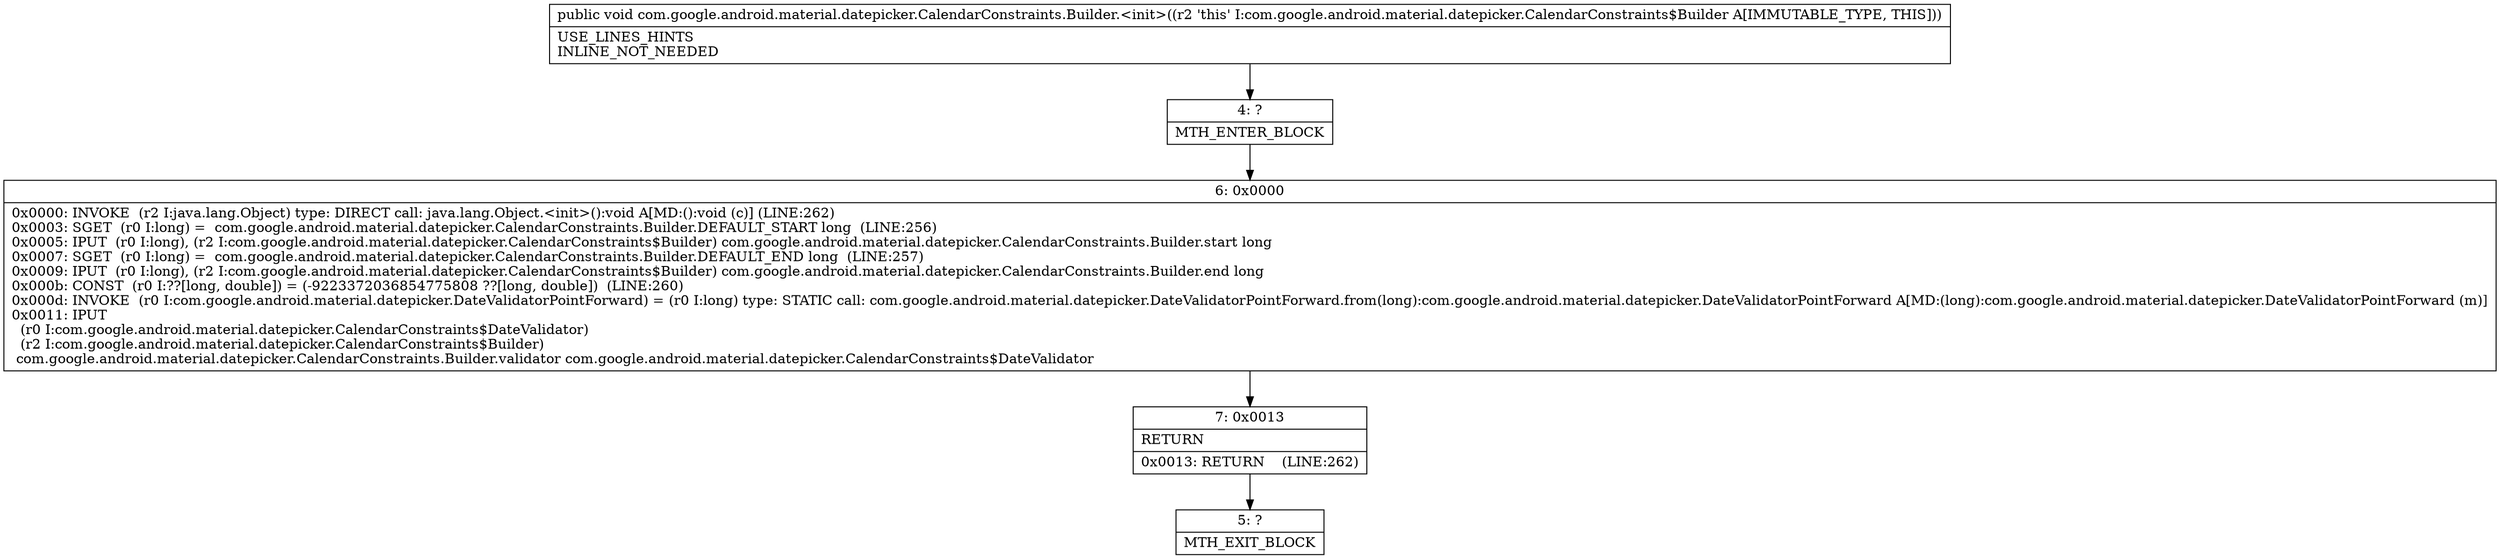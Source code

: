 digraph "CFG forcom.google.android.material.datepicker.CalendarConstraints.Builder.\<init\>()V" {
Node_4 [shape=record,label="{4\:\ ?|MTH_ENTER_BLOCK\l}"];
Node_6 [shape=record,label="{6\:\ 0x0000|0x0000: INVOKE  (r2 I:java.lang.Object) type: DIRECT call: java.lang.Object.\<init\>():void A[MD:():void (c)] (LINE:262)\l0x0003: SGET  (r0 I:long) =  com.google.android.material.datepicker.CalendarConstraints.Builder.DEFAULT_START long  (LINE:256)\l0x0005: IPUT  (r0 I:long), (r2 I:com.google.android.material.datepicker.CalendarConstraints$Builder) com.google.android.material.datepicker.CalendarConstraints.Builder.start long \l0x0007: SGET  (r0 I:long) =  com.google.android.material.datepicker.CalendarConstraints.Builder.DEFAULT_END long  (LINE:257)\l0x0009: IPUT  (r0 I:long), (r2 I:com.google.android.material.datepicker.CalendarConstraints$Builder) com.google.android.material.datepicker.CalendarConstraints.Builder.end long \l0x000b: CONST  (r0 I:??[long, double]) = (\-9223372036854775808 ??[long, double])  (LINE:260)\l0x000d: INVOKE  (r0 I:com.google.android.material.datepicker.DateValidatorPointForward) = (r0 I:long) type: STATIC call: com.google.android.material.datepicker.DateValidatorPointForward.from(long):com.google.android.material.datepicker.DateValidatorPointForward A[MD:(long):com.google.android.material.datepicker.DateValidatorPointForward (m)]\l0x0011: IPUT  \l  (r0 I:com.google.android.material.datepicker.CalendarConstraints$DateValidator)\l  (r2 I:com.google.android.material.datepicker.CalendarConstraints$Builder)\l com.google.android.material.datepicker.CalendarConstraints.Builder.validator com.google.android.material.datepicker.CalendarConstraints$DateValidator \l}"];
Node_7 [shape=record,label="{7\:\ 0x0013|RETURN\l|0x0013: RETURN    (LINE:262)\l}"];
Node_5 [shape=record,label="{5\:\ ?|MTH_EXIT_BLOCK\l}"];
MethodNode[shape=record,label="{public void com.google.android.material.datepicker.CalendarConstraints.Builder.\<init\>((r2 'this' I:com.google.android.material.datepicker.CalendarConstraints$Builder A[IMMUTABLE_TYPE, THIS]))  | USE_LINES_HINTS\lINLINE_NOT_NEEDED\l}"];
MethodNode -> Node_4;Node_4 -> Node_6;
Node_6 -> Node_7;
Node_7 -> Node_5;
}

